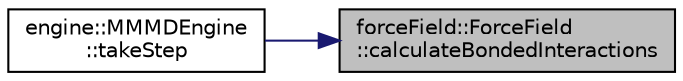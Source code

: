 digraph "forceField::ForceField::calculateBondedInteractions"
{
 // LATEX_PDF_SIZE
  edge [fontname="Helvetica",fontsize="10",labelfontname="Helvetica",labelfontsize="10"];
  node [fontname="Helvetica",fontsize="10",shape=record];
  rankdir="RL";
  Node1 [label="forceField::ForceField\l::calculateBondedInteractions",height=0.2,width=0.4,color="black", fillcolor="grey75", style="filled", fontcolor="black",tooltip="calculates all bonded interactions for: 1) bonds 2) angles 3) dihedrals 4) improper dihedrals"];
  Node1 -> Node2 [dir="back",color="midnightblue",fontsize="10",style="solid",fontname="Helvetica"];
  Node2 [label="engine::MMMDEngine\l::takeStep",height=0.2,width=0.4,color="black", fillcolor="white", style="filled",URL="$classengine_1_1MMMDEngine.html#ad19f3e919c2ce95d8ee0486b0eb2805b",tooltip="Takes one step in the simulation."];
}
